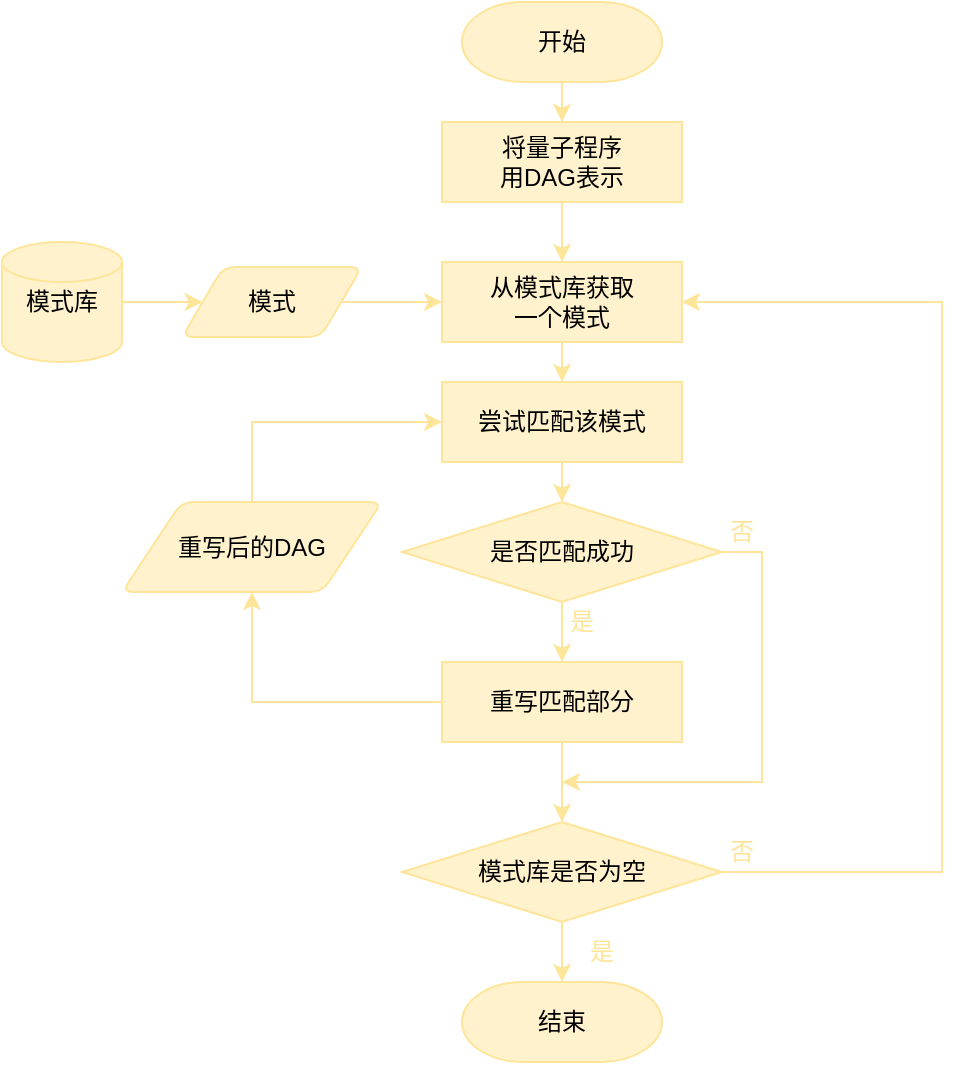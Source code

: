 <mxfile version="21.3.3" type="github">
  <diagram name="第 1 页" id="dSsPA6R5rePmpmnrzgm9">
    <mxGraphModel dx="954" dy="620" grid="1" gridSize="10" guides="1" tooltips="1" connect="1" arrows="1" fold="1" page="1" pageScale="1" pageWidth="827" pageHeight="1169" math="0" shadow="0">
      <root>
        <mxCell id="0" />
        <mxCell id="1" parent="0" />
        <mxCell id="cTsNRA2r9OaeL80ujOxX-25" style="edgeStyle=orthogonalEdgeStyle;rounded=0;orthogonalLoop=1;jettySize=auto;html=1;exitX=0.5;exitY=1;exitDx=0;exitDy=0;exitPerimeter=0;entryX=0.5;entryY=0;entryDx=0;entryDy=0;strokeColor=#FFE599;strokeWidth=1;shadow=0;fillColor=#fff2cc;" edge="1" parent="1" source="cTsNRA2r9OaeL80ujOxX-2" target="cTsNRA2r9OaeL80ujOxX-4">
          <mxGeometry relative="1" as="geometry" />
        </mxCell>
        <mxCell id="cTsNRA2r9OaeL80ujOxX-2" value="开始" style="strokeWidth=1;html=1;shape=mxgraph.flowchart.terminator;whiteSpace=wrap;strokeColor=#FFE599;shadow=0;fillColor=#fff2cc;" vertex="1" parent="1">
          <mxGeometry x="340" y="160" width="100" height="40" as="geometry" />
        </mxCell>
        <mxCell id="cTsNRA2r9OaeL80ujOxX-3" value="结束" style="strokeWidth=1;html=1;shape=mxgraph.flowchart.terminator;whiteSpace=wrap;strokeColor=#FFE599;shadow=0;fillColor=#fff2cc;" vertex="1" parent="1">
          <mxGeometry x="340" y="650" width="100" height="40" as="geometry" />
        </mxCell>
        <mxCell id="cTsNRA2r9OaeL80ujOxX-33" style="edgeStyle=orthogonalEdgeStyle;rounded=0;orthogonalLoop=1;jettySize=auto;html=1;exitX=0.5;exitY=1;exitDx=0;exitDy=0;strokeColor=#FFE599;strokeWidth=1;shadow=0;fillColor=#fff2cc;" edge="1" parent="1" source="cTsNRA2r9OaeL80ujOxX-4" target="cTsNRA2r9OaeL80ujOxX-7">
          <mxGeometry relative="1" as="geometry" />
        </mxCell>
        <mxCell id="cTsNRA2r9OaeL80ujOxX-4" value="将量子程序&lt;br&gt;用DAG表示" style="rounded=0;whiteSpace=wrap;html=1;strokeColor=#FFE599;strokeWidth=1;shadow=0;fillColor=#fff2cc;" vertex="1" parent="1">
          <mxGeometry x="330" y="220" width="120" height="40" as="geometry" />
        </mxCell>
        <mxCell id="cTsNRA2r9OaeL80ujOxX-22" style="edgeStyle=orthogonalEdgeStyle;rounded=0;orthogonalLoop=1;jettySize=auto;html=1;exitX=1;exitY=0.5;exitDx=0;exitDy=0;exitPerimeter=0;strokeColor=#FFE599;strokeWidth=1;shadow=0;fillColor=#fff2cc;" edge="1" parent="1" source="cTsNRA2r9OaeL80ujOxX-6" target="cTsNRA2r9OaeL80ujOxX-21">
          <mxGeometry relative="1" as="geometry" />
        </mxCell>
        <mxCell id="cTsNRA2r9OaeL80ujOxX-6" value="模式库" style="strokeWidth=1;html=1;shape=mxgraph.flowchart.database;whiteSpace=wrap;strokeColor=#FFE599;shadow=0;fillColor=#fff2cc;" vertex="1" parent="1">
          <mxGeometry x="110" y="280" width="60" height="60" as="geometry" />
        </mxCell>
        <mxCell id="cTsNRA2r9OaeL80ujOxX-12" style="edgeStyle=orthogonalEdgeStyle;rounded=0;orthogonalLoop=1;jettySize=auto;html=1;exitX=0.5;exitY=1;exitDx=0;exitDy=0;entryX=0.5;entryY=0;entryDx=0;entryDy=0;strokeColor=#FFE599;strokeWidth=1;shadow=0;fillColor=#fff2cc;" edge="1" parent="1" source="cTsNRA2r9OaeL80ujOxX-7" target="cTsNRA2r9OaeL80ujOxX-11">
          <mxGeometry relative="1" as="geometry" />
        </mxCell>
        <mxCell id="cTsNRA2r9OaeL80ujOxX-7" value="从模式库获取&lt;br&gt;一个模式" style="rounded=0;whiteSpace=wrap;html=1;strokeColor=#FFE599;strokeWidth=1;shadow=0;fillColor=#fff2cc;" vertex="1" parent="1">
          <mxGeometry x="330" y="290" width="120" height="40" as="geometry" />
        </mxCell>
        <mxCell id="cTsNRA2r9OaeL80ujOxX-15" style="edgeStyle=orthogonalEdgeStyle;rounded=0;orthogonalLoop=1;jettySize=auto;html=1;exitX=0.5;exitY=1;exitDx=0;exitDy=0;exitPerimeter=0;entryX=0.5;entryY=0;entryDx=0;entryDy=0;strokeColor=#FFE599;strokeWidth=1;shadow=0;fillColor=#fff2cc;" edge="1" parent="1" source="cTsNRA2r9OaeL80ujOxX-8" target="cTsNRA2r9OaeL80ujOxX-16">
          <mxGeometry relative="1" as="geometry">
            <mxPoint x="390" y="480" as="targetPoint" />
          </mxGeometry>
        </mxCell>
        <mxCell id="cTsNRA2r9OaeL80ujOxX-37" style="edgeStyle=orthogonalEdgeStyle;rounded=0;orthogonalLoop=1;jettySize=auto;html=1;exitX=1;exitY=0.5;exitDx=0;exitDy=0;exitPerimeter=0;strokeColor=#FFE599;strokeWidth=1;shadow=0;fillColor=#fff2cc;" edge="1" parent="1" source="cTsNRA2r9OaeL80ujOxX-8">
          <mxGeometry relative="1" as="geometry">
            <mxPoint x="390" y="550" as="targetPoint" />
            <Array as="points">
              <mxPoint x="490" y="435" />
              <mxPoint x="490" y="550" />
            </Array>
          </mxGeometry>
        </mxCell>
        <mxCell id="cTsNRA2r9OaeL80ujOxX-8" value="是否匹配成功" style="strokeWidth=1;html=1;shape=mxgraph.flowchart.decision;whiteSpace=wrap;strokeColor=#FFE599;shadow=0;fillColor=#fff2cc;" vertex="1" parent="1">
          <mxGeometry x="310" y="410" width="160" height="50" as="geometry" />
        </mxCell>
        <mxCell id="cTsNRA2r9OaeL80ujOxX-13" style="edgeStyle=orthogonalEdgeStyle;rounded=0;orthogonalLoop=1;jettySize=auto;html=1;exitX=0.5;exitY=1;exitDx=0;exitDy=0;entryX=0.5;entryY=0;entryDx=0;entryDy=0;entryPerimeter=0;strokeColor=#FFE599;strokeWidth=1;shadow=0;fillColor=#fff2cc;" edge="1" parent="1" source="cTsNRA2r9OaeL80ujOxX-11" target="cTsNRA2r9OaeL80ujOxX-8">
          <mxGeometry relative="1" as="geometry" />
        </mxCell>
        <mxCell id="cTsNRA2r9OaeL80ujOxX-11" value="尝试匹配该模式" style="rounded=0;whiteSpace=wrap;html=1;strokeColor=#FFE599;strokeWidth=1;shadow=0;fillColor=#fff2cc;" vertex="1" parent="1">
          <mxGeometry x="330" y="350" width="120" height="40" as="geometry" />
        </mxCell>
        <mxCell id="cTsNRA2r9OaeL80ujOxX-18" style="edgeStyle=orthogonalEdgeStyle;rounded=0;orthogonalLoop=1;jettySize=auto;html=1;exitX=0;exitY=0.5;exitDx=0;exitDy=0;strokeColor=#FFE599;strokeWidth=1;shadow=0;fillColor=#fff2cc;" edge="1" parent="1" source="cTsNRA2r9OaeL80ujOxX-16" target="cTsNRA2r9OaeL80ujOxX-17">
          <mxGeometry relative="1" as="geometry" />
        </mxCell>
        <mxCell id="cTsNRA2r9OaeL80ujOxX-41" style="edgeStyle=orthogonalEdgeStyle;rounded=0;orthogonalLoop=1;jettySize=auto;html=1;exitX=0.5;exitY=1;exitDx=0;exitDy=0;endArrow=classic;endFill=1;entryX=0.5;entryY=0;entryDx=0;entryDy=0;entryPerimeter=0;strokeColor=#FFE599;strokeWidth=1;shadow=0;fillColor=#fff2cc;" edge="1" parent="1" source="cTsNRA2r9OaeL80ujOxX-16" target="cTsNRA2r9OaeL80ujOxX-29">
          <mxGeometry relative="1" as="geometry">
            <mxPoint x="390" y="550" as="targetPoint" />
          </mxGeometry>
        </mxCell>
        <mxCell id="cTsNRA2r9OaeL80ujOxX-16" value="重写匹配部分" style="rounded=0;whiteSpace=wrap;html=1;strokeColor=#FFE599;strokeWidth=1;shadow=0;fillColor=#fff2cc;" vertex="1" parent="1">
          <mxGeometry x="330" y="490" width="120" height="40" as="geometry" />
        </mxCell>
        <mxCell id="cTsNRA2r9OaeL80ujOxX-19" style="edgeStyle=orthogonalEdgeStyle;rounded=0;orthogonalLoop=1;jettySize=auto;html=1;exitX=0.5;exitY=0;exitDx=0;exitDy=0;entryX=0;entryY=0.5;entryDx=0;entryDy=0;strokeColor=#FFE599;strokeWidth=1;shadow=0;fillColor=#fff2cc;" edge="1" parent="1" source="cTsNRA2r9OaeL80ujOxX-17" target="cTsNRA2r9OaeL80ujOxX-11">
          <mxGeometry relative="1" as="geometry" />
        </mxCell>
        <mxCell id="cTsNRA2r9OaeL80ujOxX-17" value="重写后的DAG" style="shape=parallelogram;html=1;strokeWidth=1;perimeter=parallelogramPerimeter;whiteSpace=wrap;rounded=1;arcSize=12;size=0.23;strokeColor=#FFE599;shadow=0;fillColor=#fff2cc;" vertex="1" parent="1">
          <mxGeometry x="170" y="410" width="130" height="45" as="geometry" />
        </mxCell>
        <mxCell id="cTsNRA2r9OaeL80ujOxX-23" style="edgeStyle=orthogonalEdgeStyle;rounded=0;orthogonalLoop=1;jettySize=auto;html=1;exitX=1;exitY=0.5;exitDx=0;exitDy=0;entryX=0;entryY=0.5;entryDx=0;entryDy=0;strokeColor=#FFE599;strokeWidth=1;shadow=0;fillColor=#fff2cc;" edge="1" parent="1" source="cTsNRA2r9OaeL80ujOxX-21" target="cTsNRA2r9OaeL80ujOxX-7">
          <mxGeometry relative="1" as="geometry" />
        </mxCell>
        <mxCell id="cTsNRA2r9OaeL80ujOxX-21" value="模式" style="shape=parallelogram;html=1;strokeWidth=1;perimeter=parallelogramPerimeter;whiteSpace=wrap;rounded=1;arcSize=12;size=0.23;strokeColor=#FFE599;shadow=0;fillColor=#fff2cc;" vertex="1" parent="1">
          <mxGeometry x="200" y="292.5" width="90" height="35" as="geometry" />
        </mxCell>
        <mxCell id="cTsNRA2r9OaeL80ujOxX-31" style="edgeStyle=orthogonalEdgeStyle;rounded=0;orthogonalLoop=1;jettySize=auto;html=1;exitX=0.5;exitY=1;exitDx=0;exitDy=0;exitPerimeter=0;entryX=0.5;entryY=0;entryDx=0;entryDy=0;entryPerimeter=0;strokeColor=#FFE599;strokeWidth=1;shadow=0;fillColor=#fff2cc;" edge="1" parent="1" source="cTsNRA2r9OaeL80ujOxX-29" target="cTsNRA2r9OaeL80ujOxX-3">
          <mxGeometry relative="1" as="geometry" />
        </mxCell>
        <mxCell id="cTsNRA2r9OaeL80ujOxX-32" style="edgeStyle=orthogonalEdgeStyle;rounded=0;orthogonalLoop=1;jettySize=auto;html=1;exitX=1;exitY=0.5;exitDx=0;exitDy=0;exitPerimeter=0;entryX=1;entryY=0.5;entryDx=0;entryDy=0;strokeColor=#FFE599;strokeWidth=1;shadow=0;fillColor=#fff2cc;" edge="1" parent="1" source="cTsNRA2r9OaeL80ujOxX-29" target="cTsNRA2r9OaeL80ujOxX-7">
          <mxGeometry relative="1" as="geometry">
            <Array as="points">
              <mxPoint x="580" y="595" />
              <mxPoint x="580" y="310" />
            </Array>
          </mxGeometry>
        </mxCell>
        <mxCell id="cTsNRA2r9OaeL80ujOxX-29" value="模式库是否为空" style="strokeWidth=1;html=1;shape=mxgraph.flowchart.decision;whiteSpace=wrap;strokeColor=#FFE599;shadow=0;fillColor=#fff2cc;" vertex="1" parent="1">
          <mxGeometry x="310" y="570" width="160" height="50" as="geometry" />
        </mxCell>
        <mxCell id="cTsNRA2r9OaeL80ujOxX-47" value="&lt;font color=&quot;#ffe599&quot;&gt;是&lt;/font&gt;" style="text;html=1;strokeColor=none;fillColor=none;align=center;verticalAlign=middle;whiteSpace=wrap;rounded=0;strokeWidth=1;" vertex="1" parent="1">
          <mxGeometry x="380" y="620" width="60" height="30" as="geometry" />
        </mxCell>
        <mxCell id="cTsNRA2r9OaeL80ujOxX-48" value="&lt;font color=&quot;#ffe599&quot;&gt;是&lt;/font&gt;" style="text;html=1;strokeColor=none;fillColor=none;align=center;verticalAlign=middle;whiteSpace=wrap;rounded=0;strokeWidth=1;" vertex="1" parent="1">
          <mxGeometry x="370" y="455" width="60" height="30" as="geometry" />
        </mxCell>
        <mxCell id="cTsNRA2r9OaeL80ujOxX-49" value="&lt;font color=&quot;#ffe599&quot;&gt;否&lt;br&gt;&lt;/font&gt;" style="text;html=1;strokeColor=none;fillColor=none;align=center;verticalAlign=middle;whiteSpace=wrap;rounded=0;strokeWidth=1;" vertex="1" parent="1">
          <mxGeometry x="450" y="410" width="60" height="30" as="geometry" />
        </mxCell>
        <mxCell id="cTsNRA2r9OaeL80ujOxX-50" value="&lt;font color=&quot;#ffe599&quot;&gt;否&lt;br&gt;&lt;/font&gt;" style="text;html=1;strokeColor=none;fillColor=none;align=center;verticalAlign=middle;whiteSpace=wrap;rounded=0;strokeWidth=1;" vertex="1" parent="1">
          <mxGeometry x="450" y="570" width="60" height="30" as="geometry" />
        </mxCell>
      </root>
    </mxGraphModel>
  </diagram>
</mxfile>
